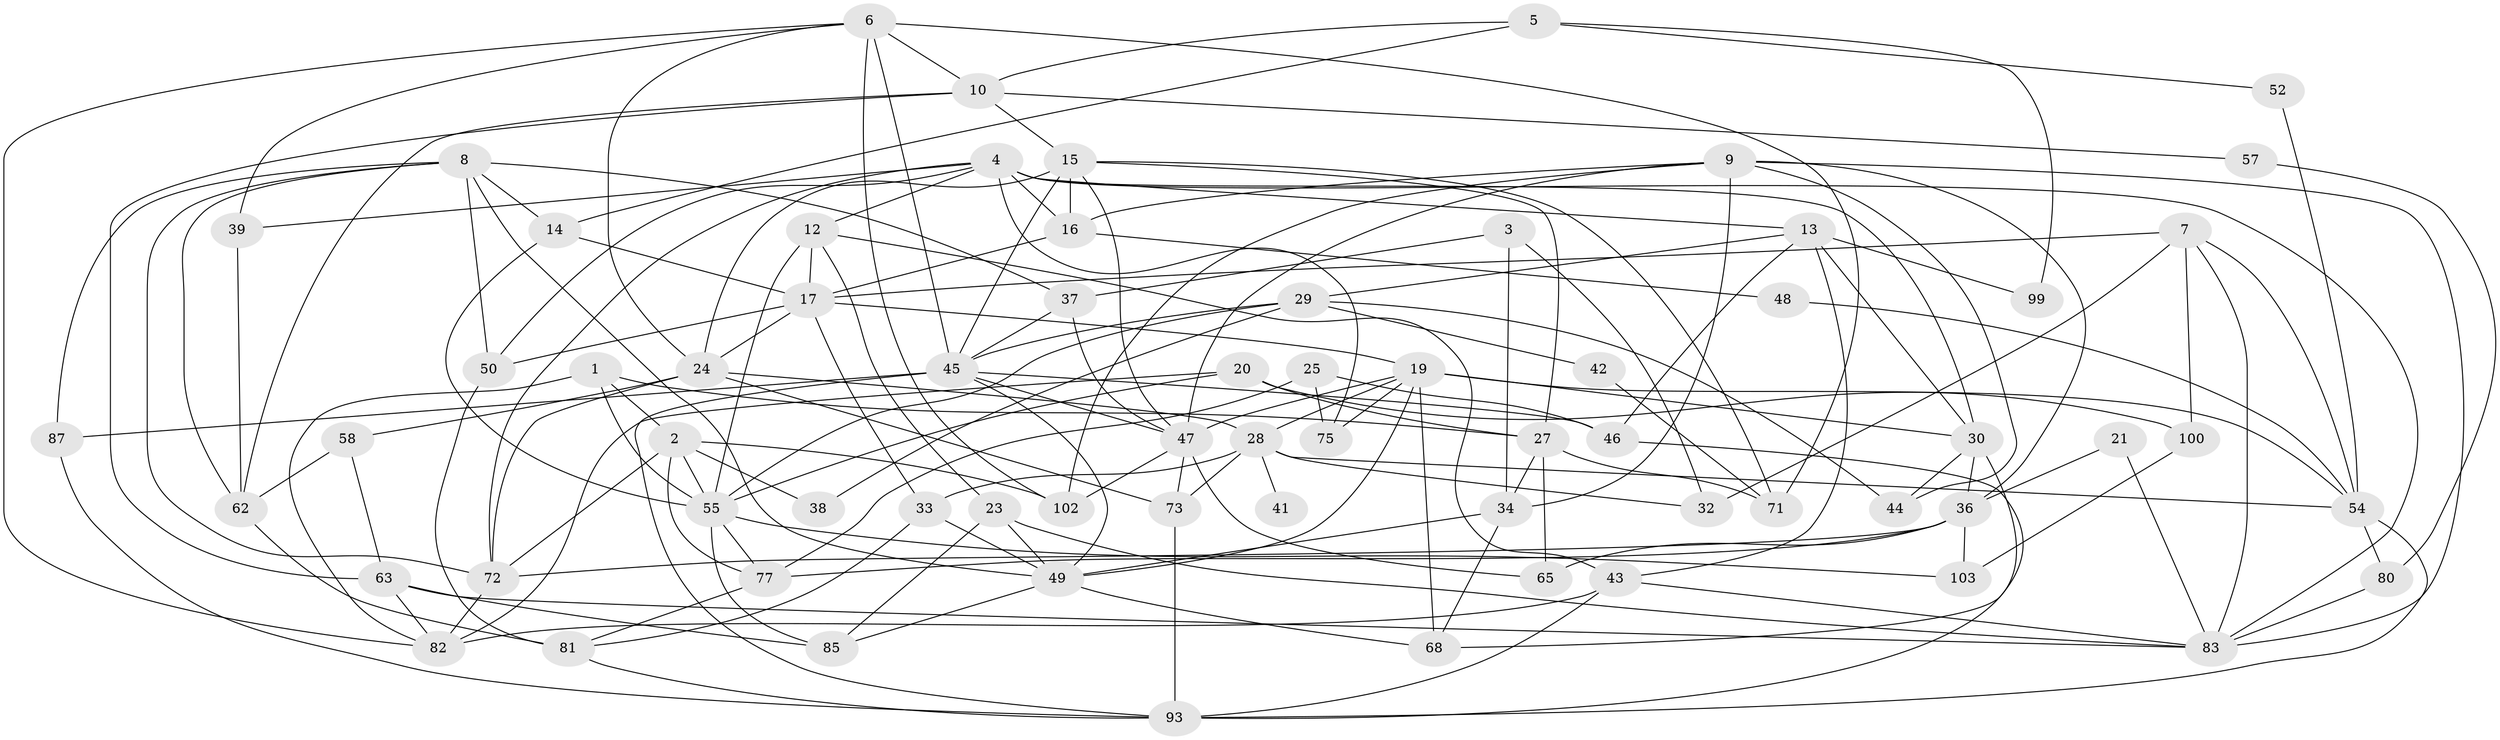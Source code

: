 // Generated by graph-tools (version 1.1) at 2025/23/03/03/25 07:23:59]
// undirected, 68 vertices, 165 edges
graph export_dot {
graph [start="1"]
  node [color=gray90,style=filled];
  1;
  2 [super="+11"];
  3;
  4 [super="+70"];
  5;
  6 [super="+31"];
  7 [super="+61"];
  8 [super="+89"];
  9 [super="+35"];
  10;
  12;
  13 [super="+22"];
  14 [super="+51"];
  15 [super="+18"];
  16 [super="+86"];
  17 [super="+26"];
  19 [super="+76"];
  20 [super="+40"];
  21;
  23;
  24 [super="+91"];
  25 [super="+59"];
  27 [super="+69"];
  28 [super="+96"];
  29 [super="+60"];
  30 [super="+97"];
  32;
  33 [super="+53"];
  34 [super="+64"];
  36 [super="+88"];
  37;
  38 [super="+90"];
  39;
  41;
  42;
  43;
  44;
  45 [super="+66"];
  46;
  47 [super="+56"];
  48;
  49 [super="+78"];
  50;
  52;
  54 [super="+98"];
  55 [super="+74"];
  57;
  58;
  62;
  63 [super="+67"];
  65;
  68;
  71;
  72 [super="+79"];
  73;
  75;
  77 [super="+92"];
  80;
  81 [super="+84"];
  82 [super="+101"];
  83 [super="+95"];
  85;
  87;
  93 [super="+94"];
  99;
  100;
  102;
  103;
  1 -- 55;
  1 -- 2;
  1 -- 82;
  1 -- 27;
  2 -- 38 [weight=2];
  2 -- 72;
  2 -- 102;
  2 -- 55;
  2 -- 77;
  3 -- 34;
  3 -- 32;
  3 -- 37;
  4 -- 72;
  4 -- 39;
  4 -- 75;
  4 -- 16;
  4 -- 50;
  4 -- 83;
  4 -- 12;
  4 -- 13;
  4 -- 30;
  5 -- 10;
  5 -- 52;
  5 -- 99;
  5 -- 14;
  6 -- 82;
  6 -- 39;
  6 -- 71;
  6 -- 102;
  6 -- 24;
  6 -- 10;
  6 -- 45;
  7 -- 17 [weight=2];
  7 -- 32;
  7 -- 100;
  7 -- 54;
  7 -- 83;
  8 -- 72;
  8 -- 50;
  8 -- 87;
  8 -- 14;
  8 -- 49;
  8 -- 37;
  8 -- 62;
  9 -- 34;
  9 -- 16;
  9 -- 47;
  9 -- 44;
  9 -- 102;
  9 -- 36;
  9 -- 83;
  10 -- 62;
  10 -- 15;
  10 -- 57;
  10 -- 63;
  12 -- 17 [weight=2];
  12 -- 23;
  12 -- 43;
  12 -- 55;
  13 -- 43;
  13 -- 46;
  13 -- 29;
  13 -- 99;
  13 -- 30;
  14 -- 55;
  14 -- 17;
  15 -- 45;
  15 -- 71;
  15 -- 16;
  15 -- 24;
  15 -- 27;
  15 -- 47;
  16 -- 17;
  16 -- 48;
  17 -- 24;
  17 -- 50;
  17 -- 19;
  17 -- 33;
  19 -- 68;
  19 -- 49;
  19 -- 54;
  19 -- 75;
  19 -- 28;
  19 -- 30;
  19 -- 47;
  20 -- 100;
  20 -- 82;
  20 -- 27;
  20 -- 55;
  21 -- 36;
  21 -- 83;
  23 -- 83;
  23 -- 85;
  23 -- 49;
  24 -- 28;
  24 -- 72;
  24 -- 73;
  24 -- 58;
  25 -- 75;
  25 -- 46;
  25 -- 77;
  27 -- 65;
  27 -- 71;
  27 -- 34;
  28 -- 33;
  28 -- 32;
  28 -- 41 [weight=2];
  28 -- 73;
  28 -- 54;
  29 -- 45;
  29 -- 42;
  29 -- 44;
  29 -- 55;
  29 -- 38;
  30 -- 44;
  30 -- 68;
  30 -- 36;
  33 -- 49;
  33 -- 81;
  34 -- 49;
  34 -- 68;
  36 -- 72;
  36 -- 65;
  36 -- 103;
  36 -- 77;
  37 -- 45;
  37 -- 47;
  39 -- 62;
  42 -- 71;
  43 -- 93;
  43 -- 82;
  43 -- 83;
  45 -- 49;
  45 -- 93;
  45 -- 47;
  45 -- 87;
  45 -- 46;
  46 -- 93;
  47 -- 65;
  47 -- 102;
  47 -- 73;
  48 -- 54;
  49 -- 68;
  49 -- 85;
  50 -- 81;
  52 -- 54;
  54 -- 93;
  54 -- 80;
  55 -- 85;
  55 -- 103;
  55 -- 77;
  57 -- 80;
  58 -- 62;
  58 -- 63;
  62 -- 81;
  63 -- 82;
  63 -- 85;
  63 -- 83;
  72 -- 82;
  73 -- 93;
  77 -- 81;
  80 -- 83;
  81 -- 93;
  87 -- 93;
  100 -- 103;
}
